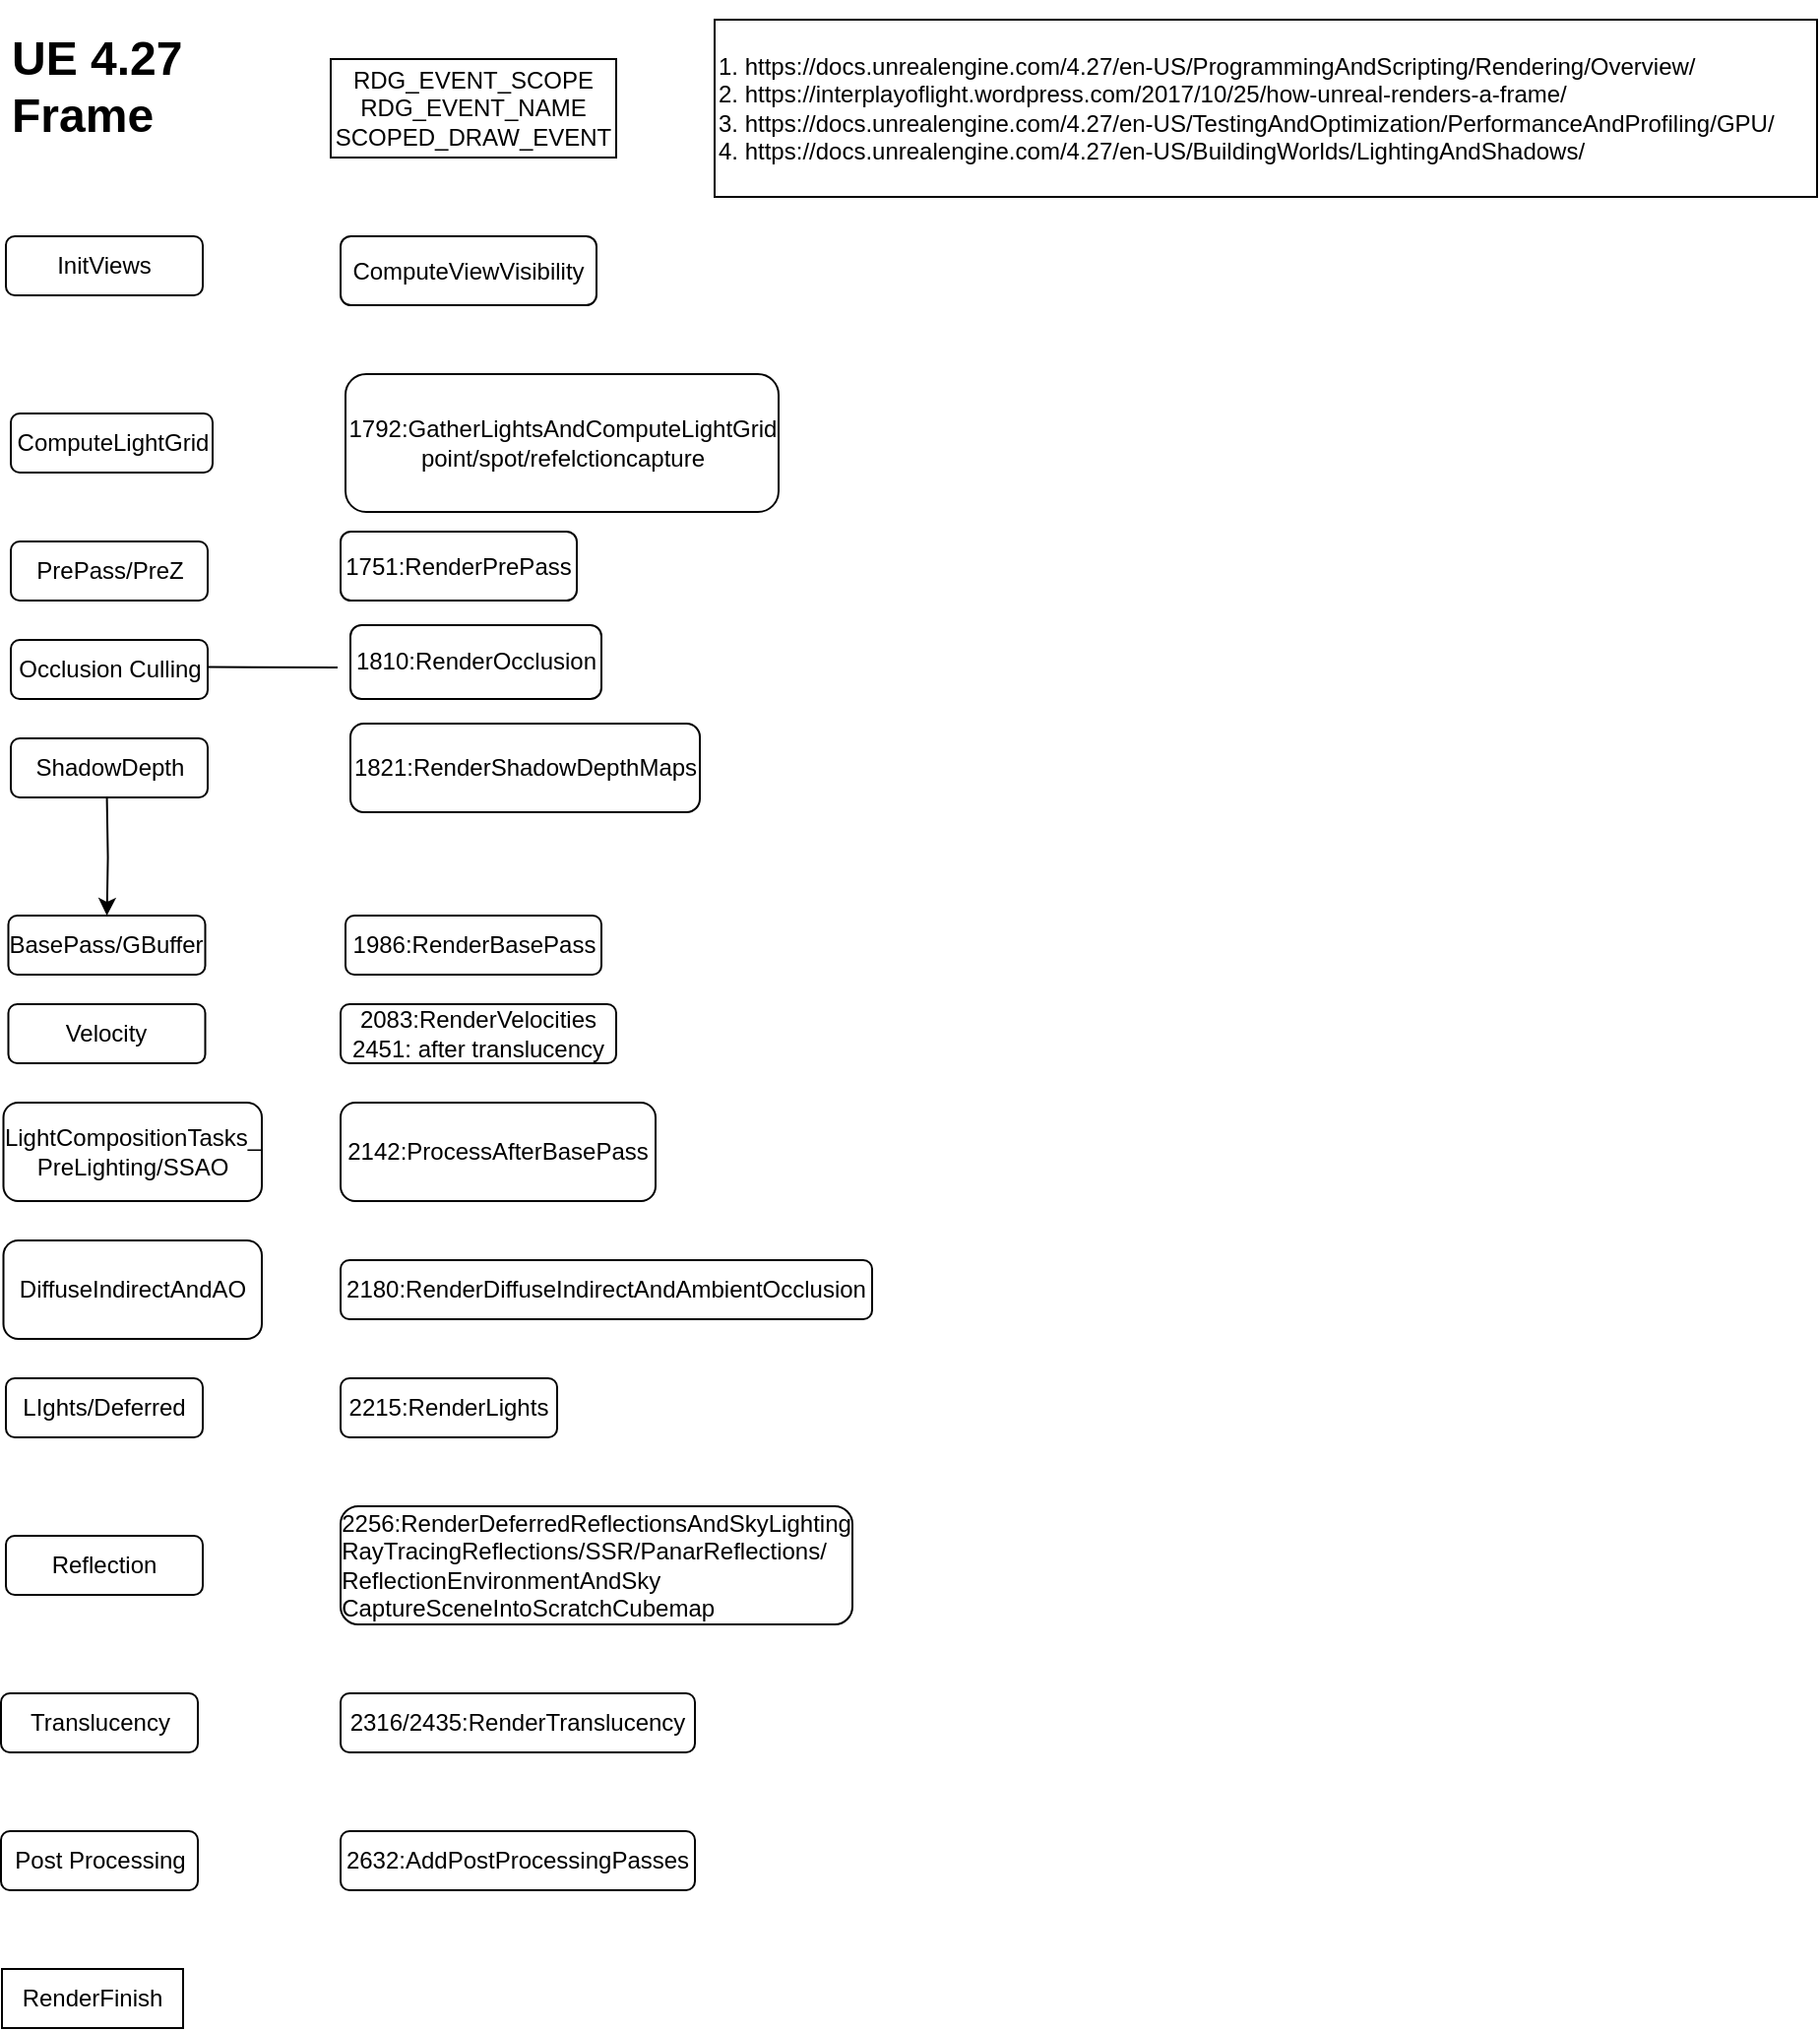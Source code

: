 <mxfile version="22.1.12" type="github">
  <diagram name="第 1 页" id="Ze0jnDnfLPyHOgXYB_ot">
    <mxGraphModel dx="1432" dy="890" grid="1" gridSize="10" guides="1" tooltips="1" connect="1" arrows="1" fold="1" page="1" pageScale="1" pageWidth="1169" pageHeight="1654" math="0" shadow="0">
      <root>
        <mxCell id="0" />
        <mxCell id="1" parent="0" />
        <mxCell id="qzIb_nU2oz7oTCQaS19U-2" value="InitViews" style="rounded=1;whiteSpace=wrap;html=1;" parent="1" vertex="1">
          <mxGeometry x="70" y="140" width="100" height="30" as="geometry" />
        </mxCell>
        <mxCell id="qzIb_nU2oz7oTCQaS19U-3" value="PrePass/PreZ" style="rounded=1;whiteSpace=wrap;html=1;" parent="1" vertex="1">
          <mxGeometry x="72.5" y="295" width="100" height="30" as="geometry" />
        </mxCell>
        <mxCell id="qzIb_nU2oz7oTCQaS19U-4" value="Occlusion Culling" style="rounded=1;whiteSpace=wrap;html=1;" parent="1" vertex="1">
          <mxGeometry x="72.5" y="345" width="100" height="30" as="geometry" />
        </mxCell>
        <mxCell id="qzIb_nU2oz7oTCQaS19U-5" value="ShadowDepth" style="rounded=1;whiteSpace=wrap;html=1;" parent="1" vertex="1">
          <mxGeometry x="72.5" y="395" width="100" height="30" as="geometry" />
        </mxCell>
        <mxCell id="qzIb_nU2oz7oTCQaS19U-8" value="" style="edgeStyle=orthogonalEdgeStyle;rounded=0;orthogonalLoop=1;jettySize=auto;html=1;" parent="1" target="qzIb_nU2oz7oTCQaS19U-7" edge="1">
          <mxGeometry relative="1" as="geometry">
            <mxPoint x="121.3" y="425" as="sourcePoint" />
          </mxGeometry>
        </mxCell>
        <mxCell id="qzIb_nU2oz7oTCQaS19U-7" value="BasePass/GBuffer" style="rounded=1;whiteSpace=wrap;html=1;" parent="1" vertex="1">
          <mxGeometry x="71.25" y="485" width="100" height="30" as="geometry" />
        </mxCell>
        <mxCell id="qzIb_nU2oz7oTCQaS19U-9" value="1810:RenderOcclusion" style="whiteSpace=wrap;html=1;rounded=1;" parent="1" vertex="1">
          <mxGeometry x="245" y="337.5" width="127.5" height="37.5" as="geometry" />
        </mxCell>
        <mxCell id="qzIb_nU2oz7oTCQaS19U-11" value="" style="endArrow=none;html=1;rounded=0;" parent="1" edge="1">
          <mxGeometry width="50" height="50" relative="1" as="geometry">
            <mxPoint x="172.5" y="358.75" as="sourcePoint" />
            <mxPoint x="238.5" y="359" as="targetPoint" />
          </mxGeometry>
        </mxCell>
        <mxCell id="qzIb_nU2oz7oTCQaS19U-14" value="LIghts/Deferred" style="rounded=1;whiteSpace=wrap;html=1;" parent="1" vertex="1">
          <mxGeometry x="70" y="720" width="100" height="30" as="geometry" />
        </mxCell>
        <mxCell id="qzIb_nU2oz7oTCQaS19U-15" value="LightCompositionTasks_&lt;br&gt;PreLighting/SSAO" style="rounded=1;whiteSpace=wrap;html=1;" parent="1" vertex="1">
          <mxGeometry x="68.75" y="580" width="131.25" height="50" as="geometry" />
        </mxCell>
        <mxCell id="qzIb_nU2oz7oTCQaS19U-16" value="2142:ProcessAfterBasePass" style="rounded=1;whiteSpace=wrap;html=1;" parent="1" vertex="1">
          <mxGeometry x="240" y="580" width="160" height="50" as="geometry" />
        </mxCell>
        <mxCell id="qzIb_nU2oz7oTCQaS19U-17" value="1986:RenderBasePass" style="rounded=1;whiteSpace=wrap;html=1;" parent="1" vertex="1">
          <mxGeometry x="242.5" y="485" width="130" height="30" as="geometry" />
        </mxCell>
        <mxCell id="qzIb_nU2oz7oTCQaS19U-18" value="Reflection" style="rounded=1;whiteSpace=wrap;html=1;" parent="1" vertex="1">
          <mxGeometry x="70" y="800" width="100" height="30" as="geometry" />
        </mxCell>
        <mxCell id="qzIb_nU2oz7oTCQaS19U-19" value="DiffuseIndirectAndAO" style="rounded=1;whiteSpace=wrap;html=1;" parent="1" vertex="1">
          <mxGeometry x="68.75" y="650" width="131.25" height="50" as="geometry" />
        </mxCell>
        <mxCell id="qzIb_nU2oz7oTCQaS19U-20" value="2215:RenderLights" style="rounded=1;whiteSpace=wrap;html=1;" parent="1" vertex="1">
          <mxGeometry x="240" y="720" width="110" height="30" as="geometry" />
        </mxCell>
        <mxCell id="qzIb_nU2oz7oTCQaS19U-21" value="2256:RenderDeferredReflectionsAndSkyLighting&lt;br&gt;&lt;div style=&quot;text-align: left;&quot;&gt;&lt;span style=&quot;background-color: initial;&quot;&gt;RayTracingReflections/SSR/&lt;/span&gt;&lt;span style=&quot;background-color: initial;&quot;&gt;PanarReflections/&lt;/span&gt;&lt;/div&gt;&lt;div style=&quot;text-align: left;&quot;&gt;ReflectionEnvironmentAndSky&lt;br&gt;&lt;/div&gt;&lt;div style=&quot;text-align: left;&quot;&gt;CaptureSceneIntoScratchCubemap&lt;br&gt;&lt;/div&gt;" style="rounded=1;html=1;whiteSpace=wrap;" parent="1" vertex="1">
          <mxGeometry x="240" y="785" width="260" height="60" as="geometry" />
        </mxCell>
        <mxCell id="qzIb_nU2oz7oTCQaS19U-22" value="RDG_EVENT_SCOPE&lt;br&gt;RDG_EVENT_NAME&lt;br&gt;SCOPED_DRAW_EVENT" style="rounded=0;whiteSpace=wrap;html=1;" parent="1" vertex="1">
          <mxGeometry x="235" y="50" width="145" height="50" as="geometry" />
        </mxCell>
        <mxCell id="qzIb_nU2oz7oTCQaS19U-23" value="Post Processing" style="rounded=1;whiteSpace=wrap;html=1;" parent="1" vertex="1">
          <mxGeometry x="67.5" y="950" width="100" height="30" as="geometry" />
        </mxCell>
        <mxCell id="qzIb_nU2oz7oTCQaS19U-24" value="1.&amp;nbsp;https://docs.unrealengine.com/4.27/en-US/ProgrammingAndScripting/Rendering/Overview/&lt;br&gt;2.&amp;nbsp;https://interplayoflight.wordpress.com/2017/10/25/how-unreal-renders-a-frame/&lt;br&gt;3. https://docs.unrealengine.com/4.27/en-US/TestingAndOptimization/PerformanceAndProfiling/GPU/&lt;br&gt;4.&amp;nbsp;https://docs.unrealengine.com/4.27/en-US/BuildingWorlds/LightingAndShadows/" style="rounded=0;whiteSpace=wrap;html=1;align=left;" parent="1" vertex="1">
          <mxGeometry x="430" y="30" width="560" height="90" as="geometry" />
        </mxCell>
        <mxCell id="qzIb_nU2oz7oTCQaS19U-25" value="&lt;h1&gt;&lt;span style=&quot;background-color: initial;&quot;&gt;UE 4.27 Frame&lt;/span&gt;&lt;/h1&gt;" style="text;html=1;strokeColor=none;fillColor=none;spacing=5;spacingTop=-20;whiteSpace=wrap;overflow=hidden;rounded=0;" parent="1" vertex="1">
          <mxGeometry x="67.5" y="30" width="108.12" height="70" as="geometry" />
        </mxCell>
        <mxCell id="qzIb_nU2oz7oTCQaS19U-26" value="1821:RenderShadowDepthMaps" style="whiteSpace=wrap;html=1;rounded=1;" parent="1" vertex="1">
          <mxGeometry x="245" y="387.5" width="177.5" height="45" as="geometry" />
        </mxCell>
        <mxCell id="qzIb_nU2oz7oTCQaS19U-27" value="1751:RenderPrePass" style="whiteSpace=wrap;html=1;rounded=1;" parent="1" vertex="1">
          <mxGeometry x="240" y="290" width="120" height="35" as="geometry" />
        </mxCell>
        <mxCell id="3Jz11YxkzCiiRIhrIA6I-1" value="ComputeLightGrid" style="rounded=1;whiteSpace=wrap;html=1;" parent="1" vertex="1">
          <mxGeometry x="72.5" y="230" width="102.5" height="30" as="geometry" />
        </mxCell>
        <mxCell id="3Jz11YxkzCiiRIhrIA6I-2" value="1792:GatherLightsAndComputeLightGrid&lt;br&gt;point/spot/refelctioncapture" style="whiteSpace=wrap;html=1;rounded=1;" parent="1" vertex="1">
          <mxGeometry x="242.5" y="210" width="220" height="70" as="geometry" />
        </mxCell>
        <mxCell id="3Jz11YxkzCiiRIhrIA6I-3" value="Velocity" style="rounded=1;whiteSpace=wrap;html=1;" parent="1" vertex="1">
          <mxGeometry x="71.25" y="530" width="100" height="30" as="geometry" />
        </mxCell>
        <mxCell id="3Jz11YxkzCiiRIhrIA6I-7" value="2083:RenderVelocities&lt;br&gt;2451: after translucency" style="rounded=1;whiteSpace=wrap;html=1;" parent="1" vertex="1">
          <mxGeometry x="240" y="530" width="140" height="30" as="geometry" />
        </mxCell>
        <mxCell id="3Jz11YxkzCiiRIhrIA6I-8" value="Translucency" style="rounded=1;whiteSpace=wrap;html=1;" parent="1" vertex="1">
          <mxGeometry x="67.5" y="880" width="100" height="30" as="geometry" />
        </mxCell>
        <mxCell id="3Jz11YxkzCiiRIhrIA6I-9" value="2180:RenderDiffuseIndirectAndAmbientOcclusion" style="rounded=1;whiteSpace=wrap;html=1;" parent="1" vertex="1">
          <mxGeometry x="240" y="660" width="270" height="30" as="geometry" />
        </mxCell>
        <mxCell id="3Jz11YxkzCiiRIhrIA6I-10" value="2316/2435:RenderTranslucency" style="rounded=1;whiteSpace=wrap;html=1;" parent="1" vertex="1">
          <mxGeometry x="240" y="880" width="180" height="30" as="geometry" />
        </mxCell>
        <mxCell id="3Jz11YxkzCiiRIhrIA6I-12" value="2632:AddPostProcessingPasses" style="rounded=1;whiteSpace=wrap;html=1;" parent="1" vertex="1">
          <mxGeometry x="240" y="950" width="180" height="30" as="geometry" />
        </mxCell>
        <mxCell id="3Jz11YxkzCiiRIhrIA6I-13" value="RenderFinish" style="rounded=0;whiteSpace=wrap;html=1;" parent="1" vertex="1">
          <mxGeometry x="68" y="1020" width="92" height="30" as="geometry" />
        </mxCell>
        <mxCell id="0Bp1s11JQwUqamBTTuxq-2" value="ComputeViewVisibility" style="whiteSpace=wrap;html=1;rounded=1;" vertex="1" parent="1">
          <mxGeometry x="240" y="140" width="130" height="35" as="geometry" />
        </mxCell>
      </root>
    </mxGraphModel>
  </diagram>
</mxfile>
